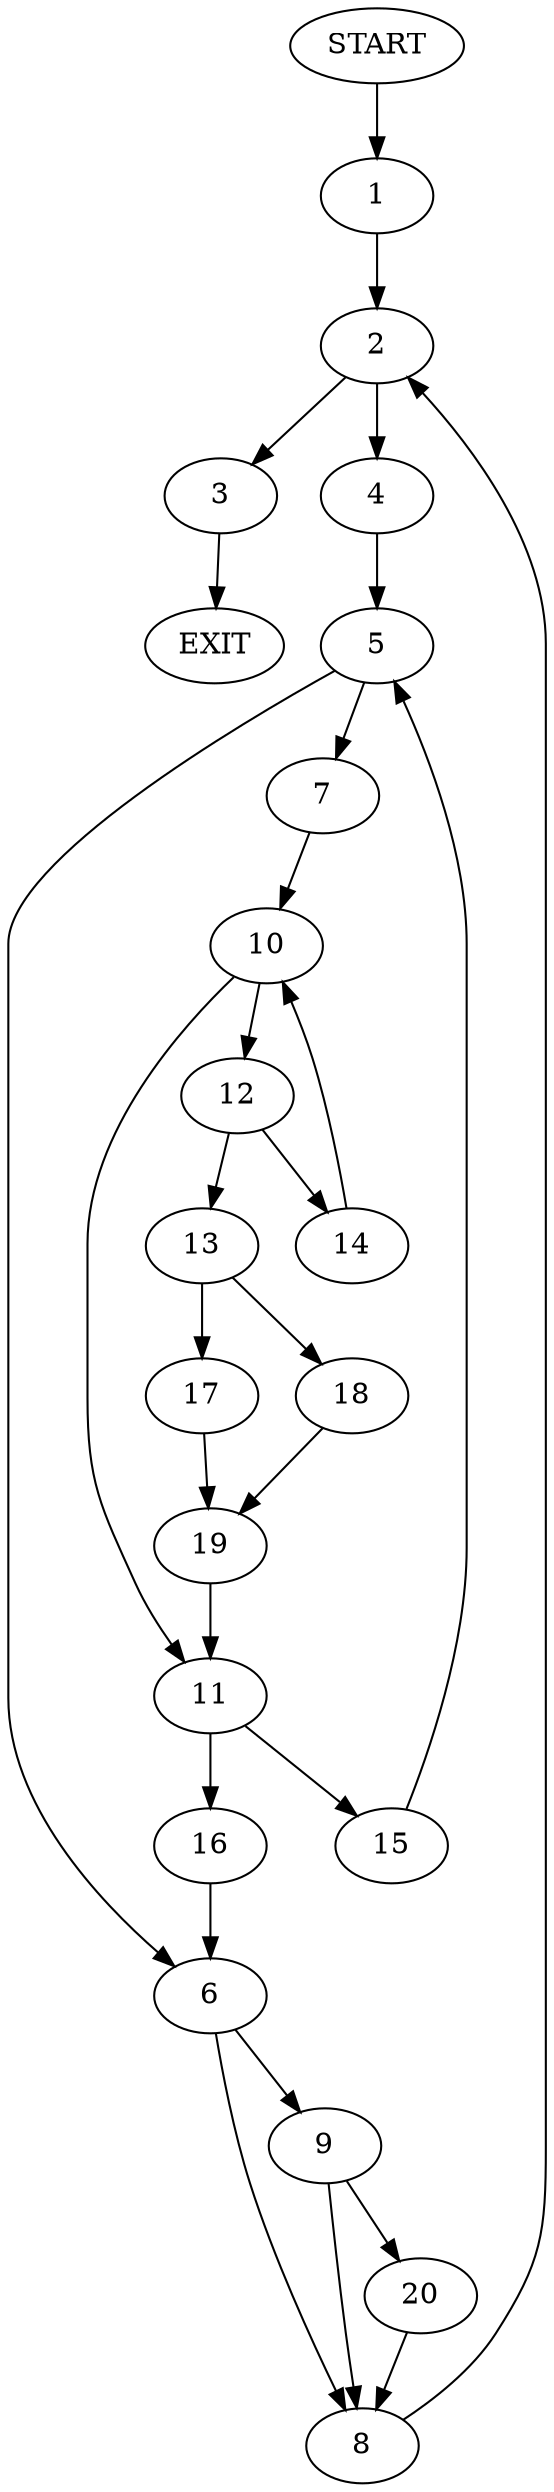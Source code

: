 digraph {
0 [label="START"]
21 [label="EXIT"]
0 -> 1
1 -> 2
2 -> 3
2 -> 4
3 -> 21
4 -> 5
5 -> 6
5 -> 7
6 -> 8
6 -> 9
7 -> 10
10 -> 11
10 -> 12
12 -> 13
12 -> 14
11 -> 15
11 -> 16
14 -> 10
13 -> 17
13 -> 18
17 -> 19
18 -> 19
19 -> 11
15 -> 5
16 -> 6
9 -> 20
9 -> 8
8 -> 2
20 -> 8
}
